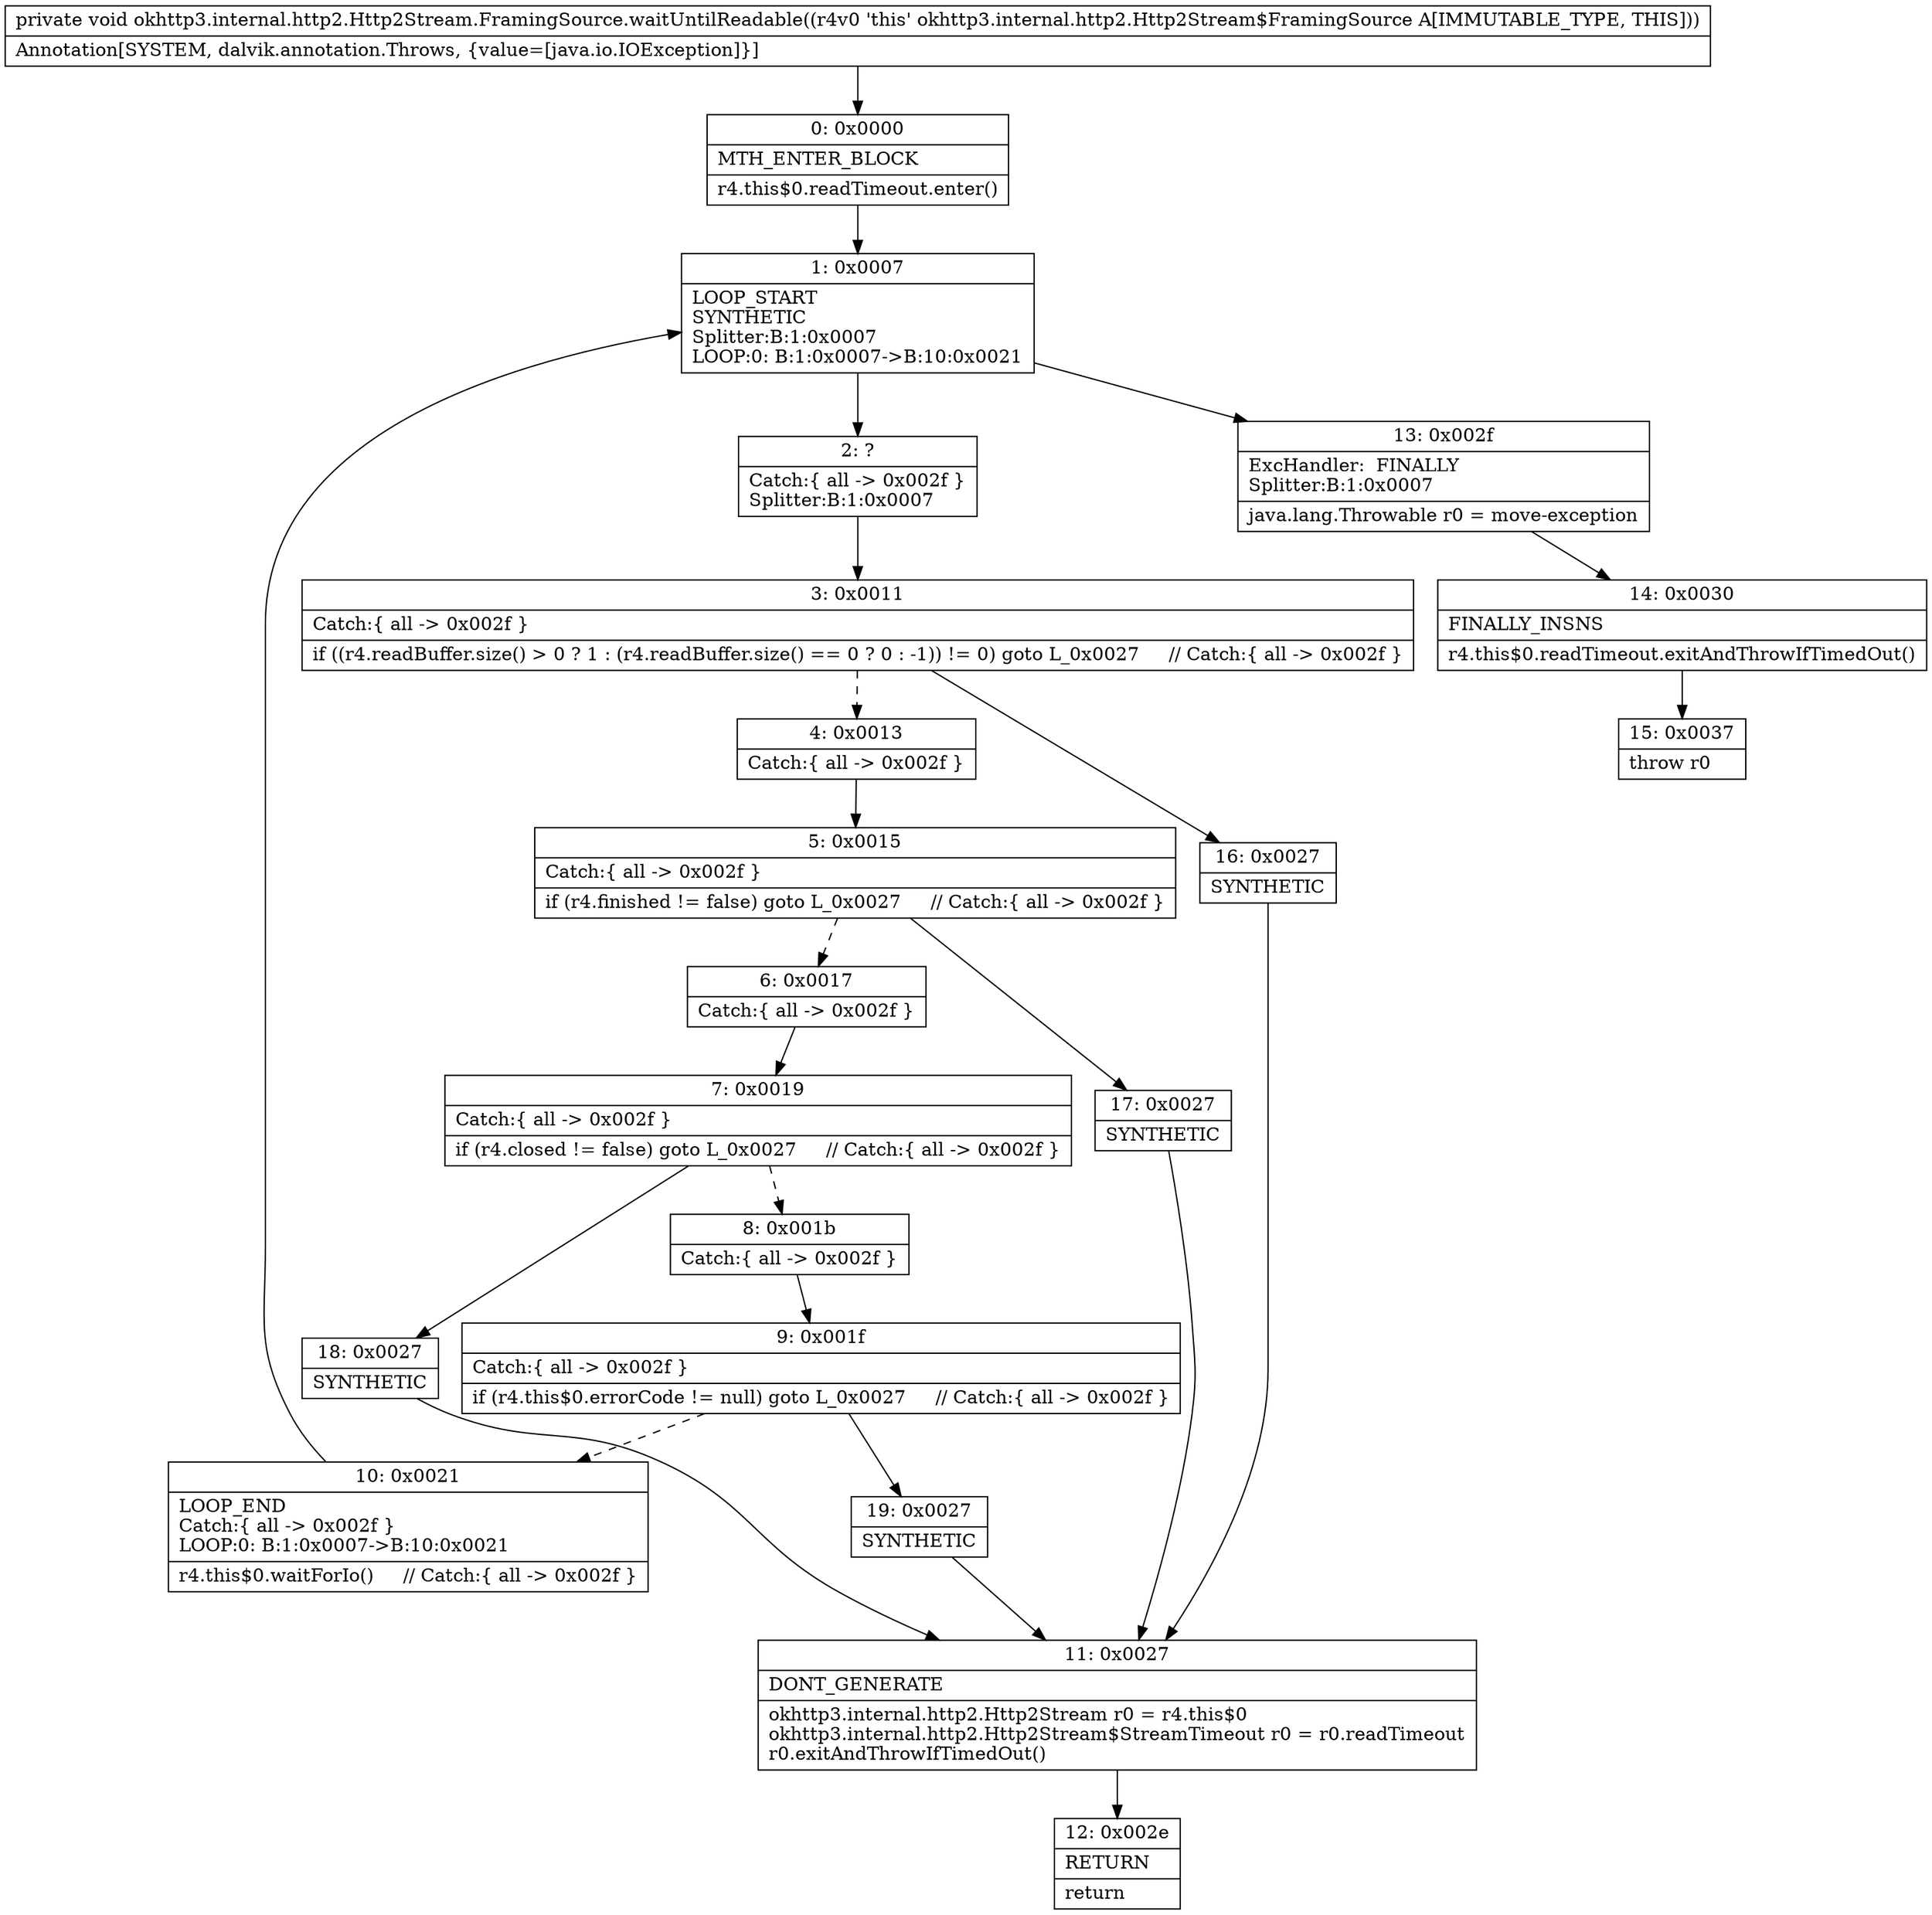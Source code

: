 digraph "CFG forokhttp3.internal.http2.Http2Stream.FramingSource.waitUntilReadable()V" {
Node_0 [shape=record,label="{0\:\ 0x0000|MTH_ENTER_BLOCK\l|r4.this$0.readTimeout.enter()\l}"];
Node_1 [shape=record,label="{1\:\ 0x0007|LOOP_START\lSYNTHETIC\lSplitter:B:1:0x0007\lLOOP:0: B:1:0x0007\-\>B:10:0x0021\l}"];
Node_2 [shape=record,label="{2\:\ ?|Catch:\{ all \-\> 0x002f \}\lSplitter:B:1:0x0007\l}"];
Node_3 [shape=record,label="{3\:\ 0x0011|Catch:\{ all \-\> 0x002f \}\l|if ((r4.readBuffer.size() \> 0 ? 1 : (r4.readBuffer.size() == 0 ? 0 : \-1)) != 0) goto L_0x0027     \/\/ Catch:\{ all \-\> 0x002f \}\l}"];
Node_4 [shape=record,label="{4\:\ 0x0013|Catch:\{ all \-\> 0x002f \}\l}"];
Node_5 [shape=record,label="{5\:\ 0x0015|Catch:\{ all \-\> 0x002f \}\l|if (r4.finished != false) goto L_0x0027     \/\/ Catch:\{ all \-\> 0x002f \}\l}"];
Node_6 [shape=record,label="{6\:\ 0x0017|Catch:\{ all \-\> 0x002f \}\l}"];
Node_7 [shape=record,label="{7\:\ 0x0019|Catch:\{ all \-\> 0x002f \}\l|if (r4.closed != false) goto L_0x0027     \/\/ Catch:\{ all \-\> 0x002f \}\l}"];
Node_8 [shape=record,label="{8\:\ 0x001b|Catch:\{ all \-\> 0x002f \}\l}"];
Node_9 [shape=record,label="{9\:\ 0x001f|Catch:\{ all \-\> 0x002f \}\l|if (r4.this$0.errorCode != null) goto L_0x0027     \/\/ Catch:\{ all \-\> 0x002f \}\l}"];
Node_10 [shape=record,label="{10\:\ 0x0021|LOOP_END\lCatch:\{ all \-\> 0x002f \}\lLOOP:0: B:1:0x0007\-\>B:10:0x0021\l|r4.this$0.waitForIo()     \/\/ Catch:\{ all \-\> 0x002f \}\l}"];
Node_11 [shape=record,label="{11\:\ 0x0027|DONT_GENERATE\l|okhttp3.internal.http2.Http2Stream r0 = r4.this$0\lokhttp3.internal.http2.Http2Stream$StreamTimeout r0 = r0.readTimeout\lr0.exitAndThrowIfTimedOut()\l}"];
Node_12 [shape=record,label="{12\:\ 0x002e|RETURN\l|return\l}"];
Node_13 [shape=record,label="{13\:\ 0x002f|ExcHandler:  FINALLY\lSplitter:B:1:0x0007\l|java.lang.Throwable r0 = move\-exception\l}"];
Node_14 [shape=record,label="{14\:\ 0x0030|FINALLY_INSNS\l|r4.this$0.readTimeout.exitAndThrowIfTimedOut()\l}"];
Node_15 [shape=record,label="{15\:\ 0x0037|throw r0\l}"];
Node_16 [shape=record,label="{16\:\ 0x0027|SYNTHETIC\l}"];
Node_17 [shape=record,label="{17\:\ 0x0027|SYNTHETIC\l}"];
Node_18 [shape=record,label="{18\:\ 0x0027|SYNTHETIC\l}"];
Node_19 [shape=record,label="{19\:\ 0x0027|SYNTHETIC\l}"];
MethodNode[shape=record,label="{private void okhttp3.internal.http2.Http2Stream.FramingSource.waitUntilReadable((r4v0 'this' okhttp3.internal.http2.Http2Stream$FramingSource A[IMMUTABLE_TYPE, THIS]))  | Annotation[SYSTEM, dalvik.annotation.Throws, \{value=[java.io.IOException]\}]\l}"];
MethodNode -> Node_0;
Node_0 -> Node_1;
Node_1 -> Node_2;
Node_1 -> Node_13;
Node_2 -> Node_3;
Node_3 -> Node_4[style=dashed];
Node_3 -> Node_16;
Node_4 -> Node_5;
Node_5 -> Node_6[style=dashed];
Node_5 -> Node_17;
Node_6 -> Node_7;
Node_7 -> Node_8[style=dashed];
Node_7 -> Node_18;
Node_8 -> Node_9;
Node_9 -> Node_10[style=dashed];
Node_9 -> Node_19;
Node_10 -> Node_1;
Node_11 -> Node_12;
Node_13 -> Node_14;
Node_14 -> Node_15;
Node_16 -> Node_11;
Node_17 -> Node_11;
Node_18 -> Node_11;
Node_19 -> Node_11;
}

